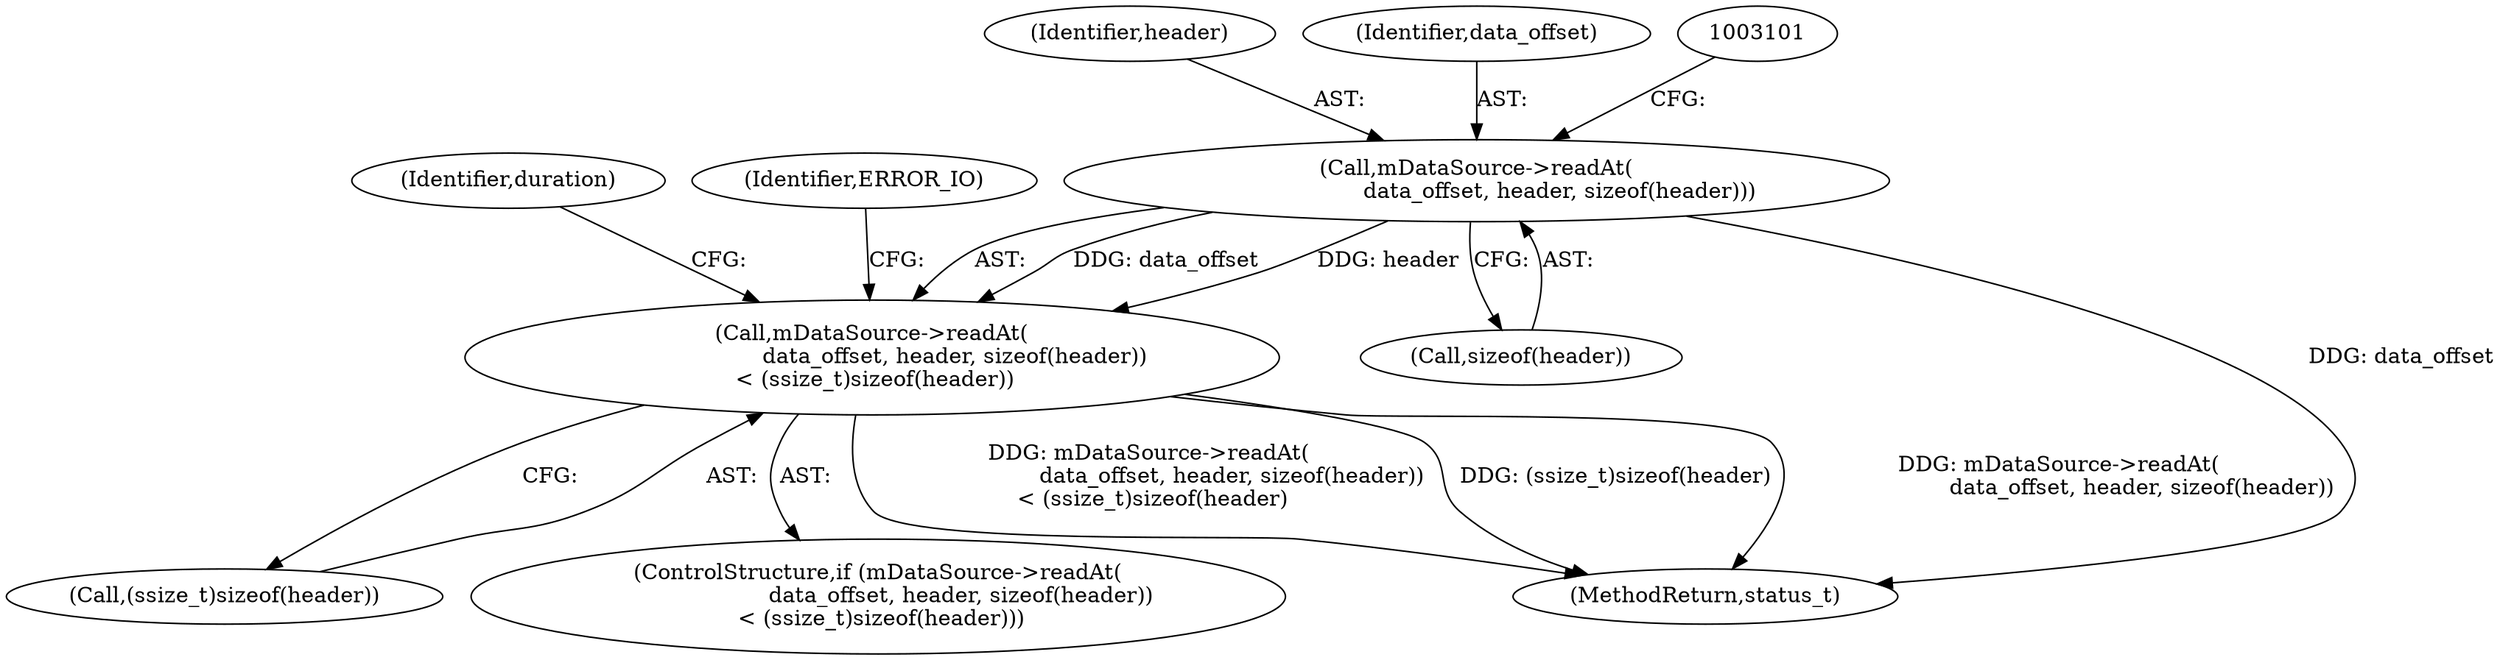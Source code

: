 digraph "0_Android_8a3a2f6ea7defe1a81bb32b3c9f3537f84749b9d@API" {
"1003095" [label="(Call,mDataSource->readAt(\n                        data_offset, header, sizeof(header)))"];
"1003094" [label="(Call,mDataSource->readAt(\n                        data_offset, header, sizeof(header))\n < (ssize_t)sizeof(header))"];
"1003100" [label="(Call,(ssize_t)sizeof(header))"];
"1003093" [label="(ControlStructure,if (mDataSource->readAt(\n                        data_offset, header, sizeof(header))\n < (ssize_t)sizeof(header)))"];
"1003098" [label="(Call,sizeof(header))"];
"1003097" [label="(Identifier,header)"];
"1003110" [label="(Identifier,duration)"];
"1003106" [label="(Identifier,ERROR_IO)"];
"1003094" [label="(Call,mDataSource->readAt(\n                        data_offset, header, sizeof(header))\n < (ssize_t)sizeof(header))"];
"1003095" [label="(Call,mDataSource->readAt(\n                        data_offset, header, sizeof(header)))"];
"1003096" [label="(Identifier,data_offset)"];
"1003903" [label="(MethodReturn,status_t)"];
"1003095" -> "1003094"  [label="AST: "];
"1003095" -> "1003098"  [label="CFG: "];
"1003096" -> "1003095"  [label="AST: "];
"1003097" -> "1003095"  [label="AST: "];
"1003098" -> "1003095"  [label="AST: "];
"1003101" -> "1003095"  [label="CFG: "];
"1003095" -> "1003903"  [label="DDG: data_offset"];
"1003095" -> "1003094"  [label="DDG: data_offset"];
"1003095" -> "1003094"  [label="DDG: header"];
"1003094" -> "1003093"  [label="AST: "];
"1003094" -> "1003100"  [label="CFG: "];
"1003100" -> "1003094"  [label="AST: "];
"1003106" -> "1003094"  [label="CFG: "];
"1003110" -> "1003094"  [label="CFG: "];
"1003094" -> "1003903"  [label="DDG: mDataSource->readAt(\n                        data_offset, header, sizeof(header))\n < (ssize_t)sizeof(header)"];
"1003094" -> "1003903"  [label="DDG: (ssize_t)sizeof(header)"];
"1003094" -> "1003903"  [label="DDG: mDataSource->readAt(\n                        data_offset, header, sizeof(header))"];
}
